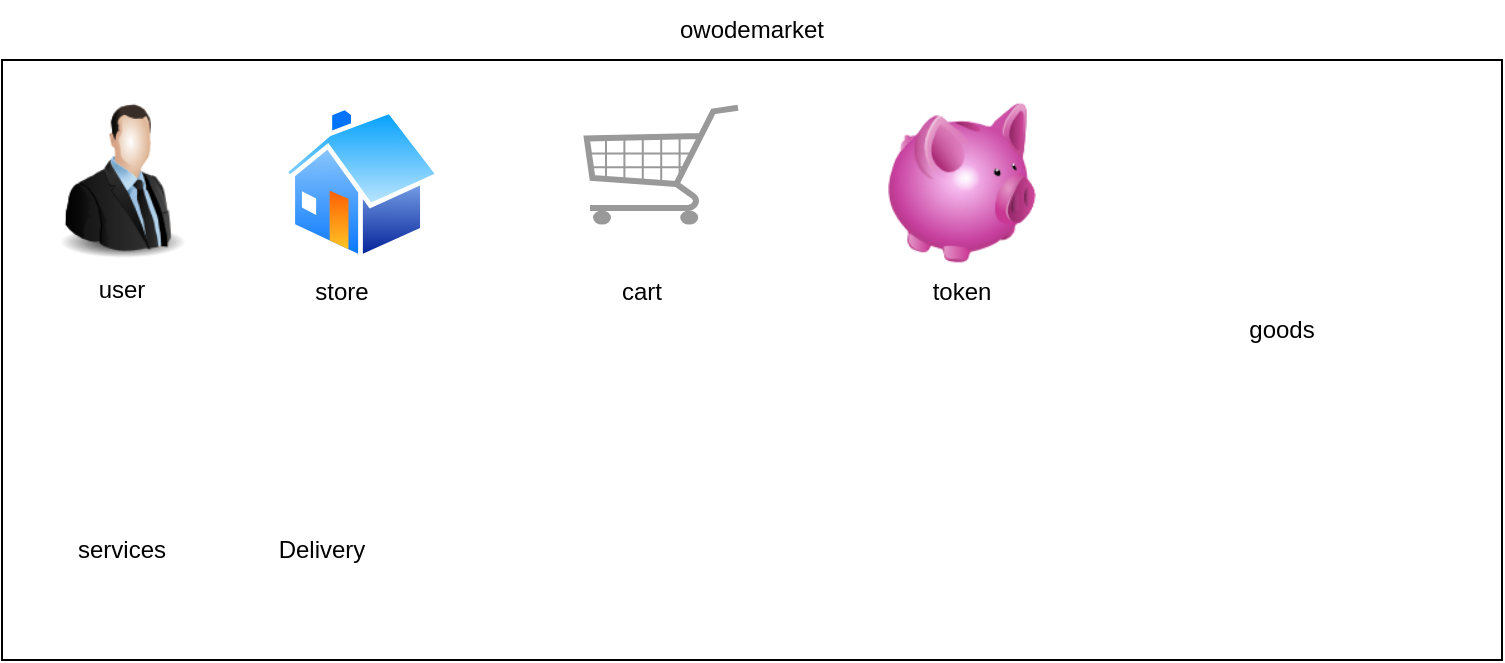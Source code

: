 <mxfile version="16.6.4" type="github">
  <diagram id="WnpxDVOLBQDGwqwJwSbG" name="Page-1">
    <mxGraphModel dx="782" dy="345" grid="1" gridSize="10" guides="1" tooltips="1" connect="1" arrows="1" fold="1" page="1" pageScale="1" pageWidth="850" pageHeight="1100" math="0" shadow="0">
      <root>
        <mxCell id="0" />
        <mxCell id="1" parent="0" />
        <mxCell id="2PohPZuQRyjSFgSPS488-1" value="" style="rounded=0;whiteSpace=wrap;html=1;" vertex="1" parent="1">
          <mxGeometry x="20" y="60" width="750" height="300" as="geometry" />
        </mxCell>
        <mxCell id="2PohPZuQRyjSFgSPS488-2" value="owodemarket" style="text;html=1;strokeColor=none;fillColor=none;align=center;verticalAlign=middle;whiteSpace=wrap;rounded=0;" vertex="1" parent="1">
          <mxGeometry x="365" y="30" width="60" height="30" as="geometry" />
        </mxCell>
        <mxCell id="2PohPZuQRyjSFgSPS488-3" value="" style="image;html=1;image=img/lib/clip_art/people/Suit_Man_128x128.png" vertex="1" parent="1">
          <mxGeometry x="40" y="80" width="80" height="80" as="geometry" />
        </mxCell>
        <mxCell id="2PohPZuQRyjSFgSPS488-5" value="" style="aspect=fixed;perimeter=ellipsePerimeter;html=1;align=center;shadow=0;dashed=0;spacingTop=3;image;image=img/lib/active_directory/home.svg;" vertex="1" parent="1">
          <mxGeometry x="160" y="82.4" width="80" height="77.6" as="geometry" />
        </mxCell>
        <mxCell id="2PohPZuQRyjSFgSPS488-7" value="" style="verticalLabelPosition=bottom;shadow=0;dashed=0;align=center;html=1;verticalAlign=top;strokeWidth=1;shape=mxgraph.mockup.misc.shoppingCart;strokeColor=#999999;" vertex="1" parent="1">
          <mxGeometry x="310" y="82.4" width="80" height="60" as="geometry" />
        </mxCell>
        <mxCell id="2PohPZuQRyjSFgSPS488-9" value="" style="image;html=1;image=img/lib/clip_art/finance/Piggy_Bank_128x128.png" vertex="1" parent="1">
          <mxGeometry x="460" y="81.2" width="80" height="80" as="geometry" />
        </mxCell>
        <mxCell id="2PohPZuQRyjSFgSPS488-10" value="" style="shape=image;html=1;verticalAlign=top;verticalLabelPosition=bottom;labelBackgroundColor=#ffffff;imageAspect=0;aspect=fixed;image=https://cdn4.iconfinder.com/data/icons/ios-web-user-interface-multi-circle-flat-vol-3/512/Bag_cart_goods_items_shopping-128.png" vertex="1" parent="1">
          <mxGeometry x="600" y="70" width="100" height="100" as="geometry" />
        </mxCell>
        <mxCell id="2PohPZuQRyjSFgSPS488-11" value="" style="shape=image;html=1;verticalAlign=top;verticalLabelPosition=bottom;labelBackgroundColor=#ffffff;imageAspect=0;aspect=fixed;image=https://cdn4.iconfinder.com/data/icons/for-your-interface-free-samples/128/Label-128.png" vertex="1" parent="1">
          <mxGeometry x="35" y="210" width="90" height="90" as="geometry" />
        </mxCell>
        <mxCell id="2PohPZuQRyjSFgSPS488-12" value="user" style="text;html=1;strokeColor=none;fillColor=none;align=center;verticalAlign=middle;whiteSpace=wrap;rounded=0;" vertex="1" parent="1">
          <mxGeometry x="50" y="160" width="60" height="30" as="geometry" />
        </mxCell>
        <mxCell id="2PohPZuQRyjSFgSPS488-13" value="store" style="text;html=1;strokeColor=none;fillColor=none;align=center;verticalAlign=middle;whiteSpace=wrap;rounded=0;" vertex="1" parent="1">
          <mxGeometry x="160" y="161" width="60" height="30" as="geometry" />
        </mxCell>
        <mxCell id="2PohPZuQRyjSFgSPS488-14" value="cart" style="text;html=1;strokeColor=none;fillColor=none;align=center;verticalAlign=middle;whiteSpace=wrap;rounded=0;" vertex="1" parent="1">
          <mxGeometry x="310" y="161" width="60" height="30" as="geometry" />
        </mxCell>
        <mxCell id="2PohPZuQRyjSFgSPS488-15" value="token" style="text;html=1;strokeColor=none;fillColor=none;align=center;verticalAlign=middle;whiteSpace=wrap;rounded=0;" vertex="1" parent="1">
          <mxGeometry x="470" y="161.2" width="60" height="30" as="geometry" />
        </mxCell>
        <mxCell id="2PohPZuQRyjSFgSPS488-16" value="goods" style="text;html=1;strokeColor=none;fillColor=none;align=center;verticalAlign=middle;whiteSpace=wrap;rounded=0;" vertex="1" parent="1">
          <mxGeometry x="630" y="180" width="60" height="30" as="geometry" />
        </mxCell>
        <mxCell id="2PohPZuQRyjSFgSPS488-17" value="services" style="text;html=1;strokeColor=none;fillColor=none;align=center;verticalAlign=middle;whiteSpace=wrap;rounded=0;" vertex="1" parent="1">
          <mxGeometry x="50" y="290" width="60" height="30" as="geometry" />
        </mxCell>
        <mxCell id="2PohPZuQRyjSFgSPS488-18" value="" style="shape=image;html=1;verticalAlign=top;verticalLabelPosition=bottom;labelBackgroundColor=#ffffff;imageAspect=0;aspect=fixed;image=https://cdn0.iconfinder.com/data/icons/business-660/512/414_van.transport_delivery_shipping-128.png" vertex="1" parent="1">
          <mxGeometry x="150" y="210" width="90" height="90" as="geometry" />
        </mxCell>
        <mxCell id="2PohPZuQRyjSFgSPS488-20" value="Delivery" style="text;html=1;strokeColor=none;fillColor=none;align=center;verticalAlign=middle;whiteSpace=wrap;rounded=0;" vertex="1" parent="1">
          <mxGeometry x="150" y="290" width="60" height="30" as="geometry" />
        </mxCell>
      </root>
    </mxGraphModel>
  </diagram>
</mxfile>

